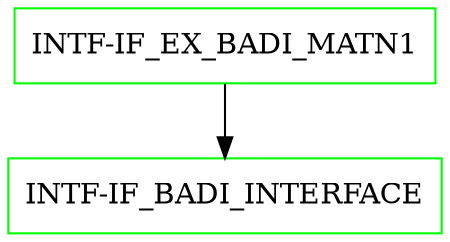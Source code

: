 digraph G {
  "INTF-IF_EX_BADI_MATN1" [shape=box,color=green];
  "INTF-IF_BADI_INTERFACE" [shape=box,color=green,URL="./INTF_IF_BADI_INTERFACE.html"];
  "INTF-IF_EX_BADI_MATN1" -> "INTF-IF_BADI_INTERFACE";
}
